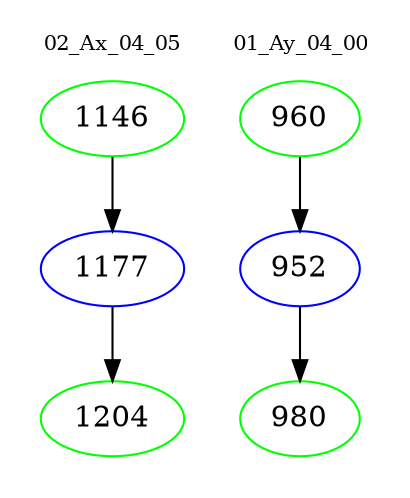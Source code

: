 digraph{
subgraph cluster_0 {
color = white
label = "02_Ax_04_05";
fontsize=10;
T0_1146 [label="1146", color="green"]
T0_1146 -> T0_1177 [color="black"]
T0_1177 [label="1177", color="blue"]
T0_1177 -> T0_1204 [color="black"]
T0_1204 [label="1204", color="green"]
}
subgraph cluster_1 {
color = white
label = "01_Ay_04_00";
fontsize=10;
T1_960 [label="960", color="green"]
T1_960 -> T1_952 [color="black"]
T1_952 [label="952", color="blue"]
T1_952 -> T1_980 [color="black"]
T1_980 [label="980", color="green"]
}
}
